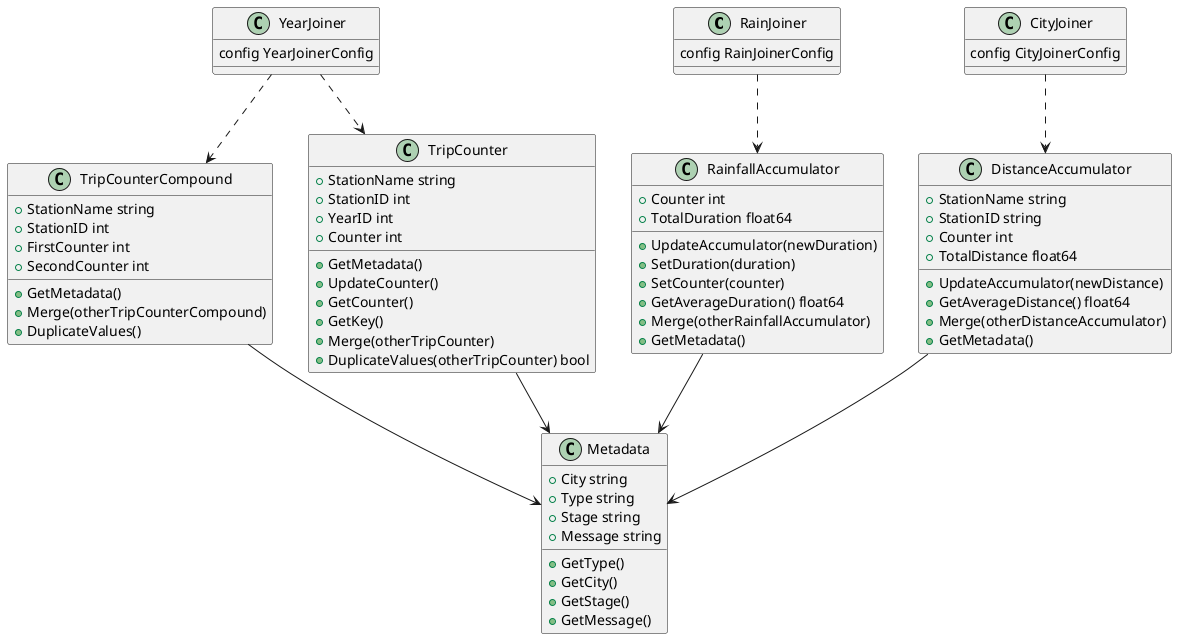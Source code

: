 @startuml
'https://plantuml.com/class-diagram



class RainJoiner {
    config RainJoinerConfig
}

class YearJoiner {
    config YearJoinerConfig
}

class CityJoiner {
    config CityJoinerConfig
}

class Metadata {
    + City string
	+ Type string
	+ Stage string
	+ Message string

	+ GetType()
	+ GetCity()
	+ GetStage()
	+ GetMessage()
}

class RainfallAccumulator {
    + Counter int
    + TotalDuration float64

    + UpdateAccumulator(newDuration)
    + SetDuration(duration)
    + SetCounter(counter)
    + GetAverageDuration() float64
    + Merge(otherRainfallAccumulator)
    + GetMetadata()
}

class DistanceAccumulator {
    + StationName string
    + StationID string
    + Counter int
    + TotalDistance float64

    + UpdateAccumulator(newDistance)
    + GetAverageDistance() float64
    + Merge(otherDistanceAccumulator)
    + GetMetadata()
}


class TripCounter {
    + StationName string
    + StationID int
    + YearID int
    + Counter int

    + GetMetadata()
    + UpdateCounter()
    + GetCounter()
    + GetKey()
    + Merge(otherTripCounter)
    + DuplicateValues(otherTripCounter) bool
}

class TripCounterCompound {
    + StationName string
    + StationID int
    + FirstCounter int
    + SecondCounter int

    + GetMetadata()
    + Merge(otherTripCounterCompound)
    + DuplicateValues()
}

DistanceAccumulator <.up. CityJoiner
RainfallAccumulator <.up. RainJoiner
TripCounter <.up. YearJoiner
TripCounterCompound <.up. YearJoiner

Metadata <-up- DistanceAccumulator
Metadata <-up- RainfallAccumulator
Metadata <-up- TripCounter
Metadata <-up- TripCounterCompound





@enduml